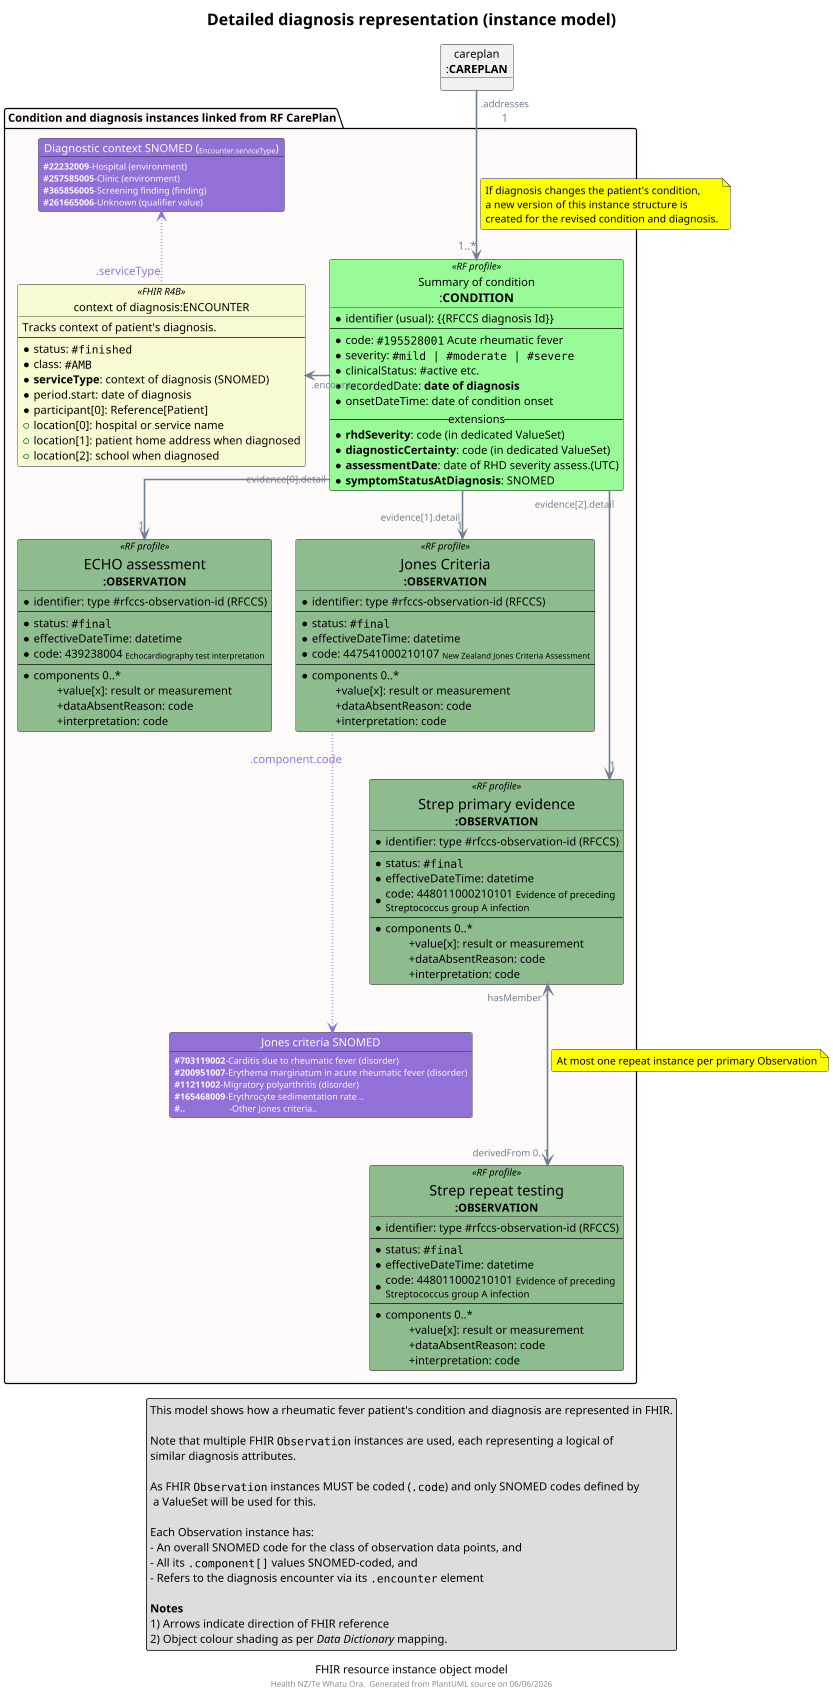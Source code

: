 @startuml obj-FHIR-data-diagnosis

top to bottom direction
skinparam dpi 200
allow_mixing
scale 400*900

skinparam ActivityDiamondBackgroundColor #RoyalBlue
skinparam ArrowColor #SlateGrey   
skinparam ArrowFontColor #RoyalBlue
skinparam ArrowFontColor #SlateGrey  
skinparam ArrowFontSize 12
skinparam ArrowMessageAlignment left
skinparam BoxPadding 10
skinparam linetype ortho
skinparam nodesep 30
skinparam ranksep 60
skinparam roundcorner 5
skinparam sequenceArrowThickness 2
skinparam TitleFontSize 20

caption FHIR resource instance object model
footer "Health NZ/Te Whatu Ora.  Generated from PlantUML source on %date('dd/MM/yyyy')"

!procedure $Coding($Alias,$System,$Code,$Display)
  object "<color:GhostWhite>$System" as $Alias #MediumPurple {
    <color:GhostWhite><size:11>**$Code**-$Display
  }
!endprocedure

!procedure $Quantity($Alias,$Quantity,$Value,$Unit)
  object "<color:GhostWhite><size:12>$Quantity</color>" as $Alias #DimGrey {
    <color:GhostWhite><size:11>**$Value** ""$Unit""
  }
!endprocedure

' ******** ******** ******** ******** ******** ******** ******** ******** 
title "Detailed diagnosis representation (instance model)"

package "Condition and diagnosis instances linked from RF CarePlan" as Activities #Snow { 
  
  object "Summary of condition\n<size:15>:**CONDITION**" as RFCOND <<RF profile>> #PaleGreen {
    * identifier (usual): {{RFCCS diagnosis Id}}
    ---
     * code: ""#195528001"" Acute rheumatic fever
     * severity: ""#mild | #moderate | #severe""
     * clinicalStatus: #active etc.
     * recordedDate: **date of diagnosis**
     * onsetDateTime: date of condition onset
    -- extensions --
      * **rhdSeverity**: code (in dedicated ValueSet)
      * **diagnosticCertainty**: code (in dedicated ValueSet)
      * **assessmentDate**: date of RHD severity assess.(UTC)
      * **symptomStatusAtDiagnosis**: SNOMED
  }

  object "context of diagnosis:ENCOUNTER" as DENCOUNTER <<FHIR R4B>> #LightGoldenRodYellow {
    Tracks context of patient's diagnosis.
    ---
    * status: ""#finished""
    * class: ""#AMB""
    * **serviceType**: context of diagnosis (SNOMED)
    * period.start: date of diagnosis
    * participant[0]: Reference[Patient] 
    + location[0]: hospital or service name
    + location[1]: patient home address when diagnosed
    + location[2]: school when diagnosed
  }

  
  ' class "patient detail at time of diagnosis\n**:PATIENT**" as DPATIENT <<RF profile>> #Pink {
  '   Extends NzPatient (NZ Base) with 
  '    RF patient registration detail.
  '   ---
  '   *identifier[NHI] (official): NHI
  '   ---
  '   *name: HumanName
  '   *birthDate: date
  '   *communication.language
  '   *gender: code
  '   *deceasedBoolean: boolean
  '   *telecom: ContactPoint[]
  '   *address: Address[]
  '   +iwi: code
  '   +ethnicity 0..*: code[]
  '   +nzCitizen: code
  '   .. (extensions)..
  '   +**patient.contact[].**
  '   +**interpreterRequired**: boolean
  ' }

  object "<size:18>ECHO assessment\n**:OBSERVATION**" as OBS1 <<RF profile>> #DarkSeaGreen {
    *identifier: type #rfccs-observation-id (RFCCS)
    ---
    * status: ""#final""
    * effectiveDateTime: datetime
    * code: 439238004 <size:10>Echocardiography test interpretation</size>
    ---
    * components 0..*
    \t+value[x]: result or measurement
    \t+dataAbsentReason: code
    \t+interpretation: code
  }

  object "<size:18>Jones Criteria\n**:OBSERVATION**" as OBS2 <<RF profile>> #DarkSeaGreen {
    *identifier: type #rfccs-observation-id (RFCCS)
    ---
    * status: ""#final""
    * effectiveDateTime: datetime
    * code: 447541000210107 <size:10>New Zealand Jones Criteria Assessment</size>
    ---
    * components 0..*
    \t+value[x]: result or measurement
    \t+dataAbsentReason: code
    \t+interpretation: code
  }

  object "<size:18>Strep primary evidence\n**:OBSERVATION**" as OBS3 <<RF profile>> #DarkSeaGreen {
    *identifier: type #rfccs-observation-id (RFCCS)
    ---
    * status: ""#final""
    * effectiveDateTime: datetime
    * code: 448011000210101 <size:12>Evidence of preceding\n<size:12>Streptococcus group A infection
    ---
    * components 0..*
    \t+value[x]: result or measurement
    \t+dataAbsentReason: code
    \t+interpretation: code
  }

  object "<size:18>Strep repeat testing\n**:OBSERVATION**" as OBS4 <<RF profile>> #DarkSeaGreen {
    *identifier: type #rfccs-observation-id (RFCCS)
    ---
    * status: ""#final""
    * effectiveDateTime: datetime
    * code: 448011000210101 <size:12>Evidence of preceding\n<size:12>Streptococcus group A infection
    ---
    * components 0..*
    \t+value[x]: result or measurement
    \t+dataAbsentReason: code
    \t+interpretation: code
  }

  $Coding(EncContext,"Diagnostic context SNOMED (<size:9>Encounter.serviceType</size>)","#22232009","Hospital (environment)")
  $Coding(EncContext,"Diagnostic context SNOMED (<size:9>Encounter.serviceType</size>)","#257585005","Clinic (environment)")
  $Coding(EncContext,"Diagnostic context SNOMED (<size:9>Encounter.serviceType</size>)","#365856005","Screening finding (finding)")
  $Coding(EncContext,"Diagnostic context SNOMED (<size:9>Encounter.serviceType</size>)","#261665006","Unknown (qualifier value)")

  $Coding(JONESCODING,"Jones criteria SNOMED","#703119002","Carditis due to rheumatic fever (disorder)")
  $Coding(JONESCODING,"Jones criteria SNOMED","#200951007","Erythema marginatum in acute rheumatic fever (disorder)")
  $Coding(JONESCODING,"Jones criteria SNOMED","#11211002","Migratory polyarthritis (disorder)")
  $Coding(JONESCODING,"Jones criteria SNOMED","#165468009","Erythrocyte sedimentation rate ..")
  $Coding(JONESCODING,"Jones criteria SNOMED","#..\t\t\t","Other Jones criteria..")

}

' positioning

' connectors
object "careplan\n:**CAREPLAN**" as CAREPLAN
CAREPLAN ".addresses\n<size:14>1" ---> "<size:14>1..*" RFCOND

note on link #Yellow
If diagnosis changes the patient's condition, 
a new version of this instance structure is
created for the revised condition and diagnosis.
endnote

RFCOND ".encounter" -r-> DENCOUNTER
RFCOND "evidence[0].detail" -d-> "<size:14>1" OBS1
RFCOND "\nevidence[1].detail" -d-> "<size:14>1" OBS2
RFCOND "evidence[2].detail" -d--> "<size:14>1" OBS3
OBS3 "hasMember 1" <-d--> "derivedFrom 0..1" OBS4

note on link #Yellow
At most one repeat instance per primary Observation
endnote

DENCOUNTER "\n\n\n<color:MediumPurple><size:14>.serviceType" -[#MediumPurple,dotted]u-> EncContext

OBS2 "\n<color:MediumPurple><size:14>.component.code" -[#MediumPurple,dotted]--> JONESCODING

legend bottom
  This model shows how a rheumatic fever patient's condition and diagnosis are represented in FHIR.

  Note that multiple FHIR ""Observation"" instances are used, each representing a logical of 
  similar diagnosis attributes.

  As FHIR ""Observation"" instances MUST be coded ("".code"") and only SNOMED codes defined by
   a ValueSet will be used for this.

  Each Observation instance has:
  - An overall SNOMED code for the class of observation data points, and
  - All its "".component[]"" values SNOMED-coded, and
  - Refers to the diagnosis encounter via its "".encounter"" element

  **Notes** 
  1) Arrows indicate direction of FHIR reference
  2) Object colour shading as per //Data Dictionary// mapping.
endlegend


@enduml